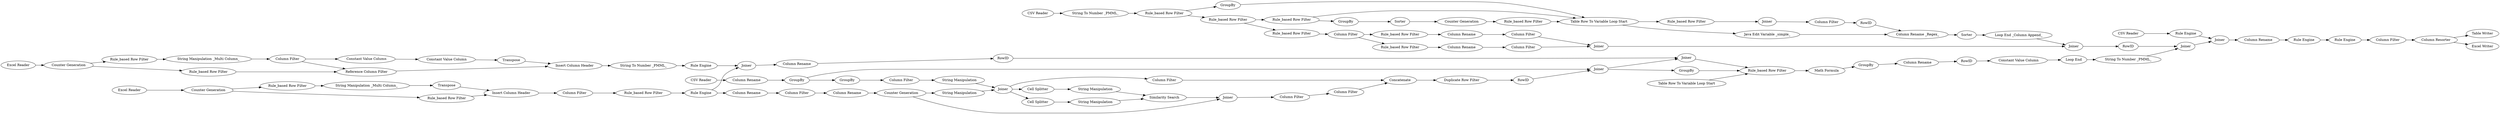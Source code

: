 digraph {
	310 -> 311
	357 -> 342
	394 -> 396
	426 -> 427
	399 -> 368
	408 -> 409
	361 -> 364
	365 -> 366
	412 -> 413
	427 -> 423
	5 -> 374
	405 -> 411
	341 -> 407
	428 -> 429
	300 -> 321
	253 -> 290
	417 -> 422
	316 -> 324
	259 -> 308
	311 -> 313
	384 -> 423
	356 -> 357
	324 -> 325
	301 -> 300
	418 -> 421
	319 -> 324
	321 -> 322
	419 -> 420
	262 -> 273
	334 -> 336
	413 -> 415
	410 -> 405
	422 -> 426
	317 -> 310
	413 -> 414
	396 -> 398
	363 -> 365
	335 -> 336
	322 -> 319
	429 -> 336
	411 -> 334
	301 -> 302
	384 -> 367
	343 -> 333
	358 -> 359
	303 -> 308
	360 -> 363
	318 -> 316
	344 -> 338
	420 -> 417
	370 -> 373
	396 -> 403
	383 -> 406
	421 -> 422
	323 -> 319
	364 -> 362
	396 -> 408
	373 -> 5
	424 -> 428
	395 -> 396
	401 -> 402
	251 -> 281
	253 -> 259
	367 -> 370
	340 -> 341
	368 -> 374
	331 -> 332
	5 -> 394
	409 -> 368
	423 -> 424
	290 -> 292
	398 -> 399
	362 -> 363
	329 -> 330
	314 -> 313
	414 -> 421
	325 -> 406
	260 -> 262
	366 -> 384
	304 -> 305
	252 -> 312
	302 -> 320
	336 -> 329
	402 -> 404
	308 -> 309
	306 -> 307
	303 -> 304
	404 -> 410
	312 -> 253
	292 -> 301
	281 -> 260
	290 -> 303
	359 -> 360
	273 -> 395
	418 -> 419
	406 -> 357
	374 -> 401
	305 -> 306
	313 -> 318
	307 -> 308
	344 -> 339
	330 -> 331
	354 -> 356
	403 -> 404
	407 -> 344
	342 -> 340
	309 -> 317
	260 -> 411
	416 -> 418
	359 -> 361
	411 -> 429
	332 -> 343
	333 -> 383
	320 -> 323
	308 -> 314
	415 -> 416
	292 [label="Rule_based Row Filter"]
	322 [label="Column Filter"]
	404 [label=Concatenate]
	259 [label=GroupBy]
	339 [label="Excel Writer"]
	366 [label="Rule_based Row Filter"]
	290 [label="Rule_based Row Filter"]
	341 [label="Rule Engine"]
	335 [label="Table Row To Variable Loop Start"]
	316 [label="Loop End _Column Append_"]
	343 [label="Constant Value Column"]
	407 [label="Column Filter"]
	361 [label="Rule_based Row Filter"]
	281 [label="Column Rename"]
	251 [label="CSV Reader"]
	421 [label="Reference Column Filter"]
	360 [label="Rule_based Row Filter"]
	331 [label="Column Rename"]
	5 [label="Counter Generation"]
	314 [label="Java Edit Variable _simple_"]
	318 [label=Sorter]
	362 [label=Transpose]
	410 [label="Duplicate Row Filter"]
	300 [label="Rule_based Row Filter"]
	317 [label=Joiner]
	306 [label="Counter Generation"]
	405 [label=RowID]
	308 [label="Table Row To Variable Loop Start"]
	307 [label="Rule_based Row Filter"]
	252 [label="CSV Reader"]
	426 [label="String To Number _PMML_"]
	423 [label=Joiner]
	408 [label="Cell Splitter"]
	357 [label=Joiner]
	403 [label="Column Filter"]
	420 [label="Constant Value Column"]
	325 [label=RowID]
	406 [label=Joiner]
	262 [label=GroupBy]
	310 [label="Column Filter"]
	396 [label=Joiner]
	358 [label="Excel Reader"]
	356 [label="Rule Engine"]
	321 [label="Column Rename"]
	368 [label="Similarity Search"]
	399 [label="String Manipulation"]
	422 [label="Insert Column Header"]
	323 [label="Column Filter"]
	320 [label="Column Rename"]
	329 [label="Math Formula"]
	401 [label="Column Filter"]
	416 [label="String Manipulation _Multi Column_"]
	365 [label="Column Filter"]
	330 [label=GroupBy]
	304 [label=GroupBy]
	354 [label="CSV Reader"]
	398 [label="Cell Splitter"]
	394 [label="String Manipulation"]
	363 [label="Insert Column Header"]
	383 [label="String To Number _PMML_"]
	311 [label=RowID]
	373 [label="Column Rename"]
	338 [label="Table Writer"]
	344 [label="Column Resorter"]
	336 [label="Rule_based Row Filter"]
	424 [label="Column Rename"]
	309 [label="Rule_based Row Filter"]
	359 [label="Counter Generation"]
	334 [label=GroupBy]
	428 [label=RowID]
	333 [label="Loop End"]
	342 [label="Column Rename"]
	413 [label="Counter Generation"]
	301 [label="Column Filter"]
	414 [label="Rule_based Row Filter"]
	417 [label=Transpose]
	411 [label=Joiner]
	364 [label="String Manipulation _Multi Column_"]
	370 [label="Column Filter"]
	395 [label="String Manipulation"]
	305 [label=Sorter]
	374 [label=Joiner]
	324 [label=Joiner]
	419 [label="Constant Value Column"]
	302 [label="Rule_based Row Filter"]
	367 [label="Column Rename"]
	412 [label="Excel Reader"]
	384 [label="Rule Engine"]
	313 [label="Column Rename _Regex_"]
	253 [label="Rule_based Row Filter"]
	415 [label="Rule_based Row Filter"]
	332 [label=RowID]
	260 [label=GroupBy]
	319 [label=Joiner]
	427 [label="Rule Engine"]
	429 [label=Joiner]
	418 [label="Column Filter"]
	409 [label="String Manipulation"]
	340 [label="Rule Engine"]
	402 [label="Column Filter"]
	303 [label="Rule_based Row Filter"]
	273 [label="Column Filter"]
	312 [label="String To Number _PMML_"]
	rankdir=LR
}
